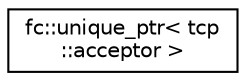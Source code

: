 digraph "Graphical Class Hierarchy"
{
  edge [fontname="Helvetica",fontsize="10",labelfontname="Helvetica",labelfontsize="10"];
  node [fontname="Helvetica",fontsize="10",shape=record];
  rankdir="LR";
  Node0 [label="fc::unique_ptr\< tcp\l::acceptor \>",height=0.2,width=0.4,color="black", fillcolor="white", style="filled",URL="$classfc_1_1unique__ptr.html"];
}
